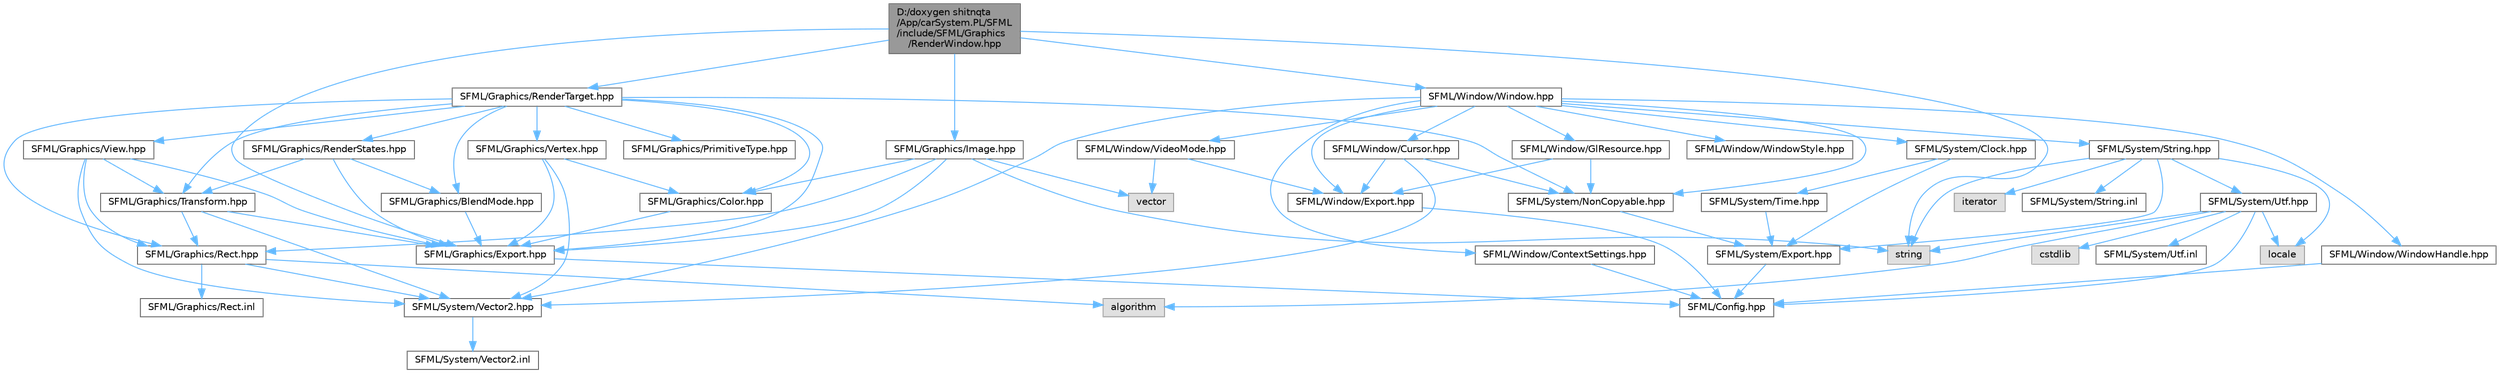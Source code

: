 digraph "D:/doxygen shitnqta/App/carSystem.PL/SFML/include/SFML/Graphics/RenderWindow.hpp"
{
 // INTERACTIVE_SVG=YES
 // LATEX_PDF_SIZE
  bgcolor="transparent";
  edge [fontname=Helvetica,fontsize=10,labelfontname=Helvetica,labelfontsize=10];
  node [fontname=Helvetica,fontsize=10,shape=box,height=0.2,width=0.4];
  Node1 [id="Node000001",label="D:/doxygen shitnqta\l/App/carSystem.PL/SFML\l/include/SFML/Graphics\l/RenderWindow.hpp",height=0.2,width=0.4,color="gray40", fillcolor="grey60", style="filled", fontcolor="black",tooltip=" "];
  Node1 -> Node2 [id="edge79_Node000001_Node000002",color="steelblue1",style="solid",tooltip=" "];
  Node2 [id="Node000002",label="SFML/Graphics/Export.hpp",height=0.2,width=0.4,color="grey40", fillcolor="white", style="filled",URL="$a02206.html",tooltip=" "];
  Node2 -> Node3 [id="edge80_Node000002_Node000003",color="steelblue1",style="solid",tooltip=" "];
  Node3 [id="Node000003",label="SFML/Config.hpp",height=0.2,width=0.4,color="grey40", fillcolor="white", style="filled",URL="$a00359.html",tooltip=" "];
  Node1 -> Node4 [id="edge81_Node000001_Node000004",color="steelblue1",style="solid",tooltip=" "];
  Node4 [id="Node000004",label="SFML/Graphics/RenderTarget.hpp",height=0.2,width=0.4,color="grey40", fillcolor="white", style="filled",URL="$a00410.html",tooltip=" "];
  Node4 -> Node2 [id="edge82_Node000004_Node000002",color="steelblue1",style="solid",tooltip=" "];
  Node4 -> Node5 [id="edge83_Node000004_Node000005",color="steelblue1",style="solid",tooltip=" "];
  Node5 [id="Node000005",label="SFML/Graphics/Color.hpp",height=0.2,width=0.4,color="grey40", fillcolor="white", style="filled",URL="$a00371.html",tooltip=" "];
  Node5 -> Node2 [id="edge84_Node000005_Node000002",color="steelblue1",style="solid",tooltip=" "];
  Node4 -> Node6 [id="edge85_Node000004_Node000006",color="steelblue1",style="solid",tooltip=" "];
  Node6 [id="Node000006",label="SFML/Graphics/Rect.hpp",height=0.2,width=0.4,color="grey40", fillcolor="white", style="filled",URL="$a00398.html",tooltip=" "];
  Node6 -> Node7 [id="edge86_Node000006_Node000007",color="steelblue1",style="solid",tooltip=" "];
  Node7 [id="Node000007",label="SFML/System/Vector2.hpp",height=0.2,width=0.4,color="grey40", fillcolor="white", style="filled",URL="$a00554.html",tooltip=" "];
  Node7 -> Node8 [id="edge87_Node000007_Node000008",color="steelblue1",style="solid",tooltip=" "];
  Node8 [id="Node000008",label="SFML/System/Vector2.inl",height=0.2,width=0.4,color="grey40", fillcolor="white", style="filled",URL="$a00557.html",tooltip=" "];
  Node6 -> Node9 [id="edge88_Node000006_Node000009",color="steelblue1",style="solid",tooltip=" "];
  Node9 [id="Node000009",label="algorithm",height=0.2,width=0.4,color="grey60", fillcolor="#E0E0E0", style="filled",tooltip=" "];
  Node6 -> Node10 [id="edge89_Node000006_Node000010",color="steelblue1",style="solid",tooltip=" "];
  Node10 [id="Node000010",label="SFML/Graphics/Rect.inl",height=0.2,width=0.4,color="grey40", fillcolor="white", style="filled",URL="$a00401.html",tooltip=" "];
  Node4 -> Node11 [id="edge90_Node000004_Node000011",color="steelblue1",style="solid",tooltip=" "];
  Node11 [id="Node000011",label="SFML/Graphics/View.hpp",height=0.2,width=0.4,color="grey40", fillcolor="white", style="filled",URL="$a00449.html",tooltip=" "];
  Node11 -> Node2 [id="edge91_Node000011_Node000002",color="steelblue1",style="solid",tooltip=" "];
  Node11 -> Node6 [id="edge92_Node000011_Node000006",color="steelblue1",style="solid",tooltip=" "];
  Node11 -> Node12 [id="edge93_Node000011_Node000012",color="steelblue1",style="solid",tooltip=" "];
  Node12 [id="Node000012",label="SFML/Graphics/Transform.hpp",height=0.2,width=0.4,color="grey40", fillcolor="white", style="filled",URL="$a00434.html",tooltip=" "];
  Node12 -> Node2 [id="edge94_Node000012_Node000002",color="steelblue1",style="solid",tooltip=" "];
  Node12 -> Node6 [id="edge95_Node000012_Node000006",color="steelblue1",style="solid",tooltip=" "];
  Node12 -> Node7 [id="edge96_Node000012_Node000007",color="steelblue1",style="solid",tooltip=" "];
  Node11 -> Node7 [id="edge97_Node000011_Node000007",color="steelblue1",style="solid",tooltip=" "];
  Node4 -> Node12 [id="edge98_Node000004_Node000012",color="steelblue1",style="solid",tooltip=" "];
  Node4 -> Node13 [id="edge99_Node000004_Node000013",color="steelblue1",style="solid",tooltip=" "];
  Node13 [id="Node000013",label="SFML/Graphics/BlendMode.hpp",height=0.2,width=0.4,color="grey40", fillcolor="white", style="filled",URL="$a00365.html",tooltip=" "];
  Node13 -> Node2 [id="edge100_Node000013_Node000002",color="steelblue1",style="solid",tooltip=" "];
  Node4 -> Node14 [id="edge101_Node000004_Node000014",color="steelblue1",style="solid",tooltip=" "];
  Node14 [id="Node000014",label="SFML/Graphics/RenderStates.hpp",height=0.2,width=0.4,color="grey40", fillcolor="white", style="filled",URL="$a00407.html",tooltip=" "];
  Node14 -> Node2 [id="edge102_Node000014_Node000002",color="steelblue1",style="solid",tooltip=" "];
  Node14 -> Node13 [id="edge103_Node000014_Node000013",color="steelblue1",style="solid",tooltip=" "];
  Node14 -> Node12 [id="edge104_Node000014_Node000012",color="steelblue1",style="solid",tooltip=" "];
  Node4 -> Node15 [id="edge105_Node000004_Node000015",color="steelblue1",style="solid",tooltip=" "];
  Node15 [id="Node000015",label="SFML/Graphics/PrimitiveType.hpp",height=0.2,width=0.4,color="grey40", fillcolor="white", style="filled",URL="$a00395.html",tooltip=" "];
  Node4 -> Node16 [id="edge106_Node000004_Node000016",color="steelblue1",style="solid",tooltip=" "];
  Node16 [id="Node000016",label="SFML/Graphics/Vertex.hpp",height=0.2,width=0.4,color="grey40", fillcolor="white", style="filled",URL="$a00440.html",tooltip=" "];
  Node16 -> Node2 [id="edge107_Node000016_Node000002",color="steelblue1",style="solid",tooltip=" "];
  Node16 -> Node5 [id="edge108_Node000016_Node000005",color="steelblue1",style="solid",tooltip=" "];
  Node16 -> Node7 [id="edge109_Node000016_Node000007",color="steelblue1",style="solid",tooltip=" "];
  Node4 -> Node17 [id="edge110_Node000004_Node000017",color="steelblue1",style="solid",tooltip=" "];
  Node17 [id="Node000017",label="SFML/System/NonCopyable.hpp",height=0.2,width=0.4,color="grey40", fillcolor="white", style="filled",URL="$a00518.html",tooltip=" "];
  Node17 -> Node18 [id="edge111_Node000017_Node000018",color="steelblue1",style="solid",tooltip=" "];
  Node18 [id="Node000018",label="SFML/System/Export.hpp",height=0.2,width=0.4,color="grey40", fillcolor="white", style="filled",URL="$a02212.html",tooltip=" "];
  Node18 -> Node3 [id="edge112_Node000018_Node000003",color="steelblue1",style="solid",tooltip=" "];
  Node1 -> Node19 [id="edge113_Node000001_Node000019",color="steelblue1",style="solid",tooltip=" "];
  Node19 [id="Node000019",label="SFML/Graphics/Image.hpp",height=0.2,width=0.4,color="grey40", fillcolor="white", style="filled",URL="$a00392.html",tooltip=" "];
  Node19 -> Node2 [id="edge114_Node000019_Node000002",color="steelblue1",style="solid",tooltip=" "];
  Node19 -> Node5 [id="edge115_Node000019_Node000005",color="steelblue1",style="solid",tooltip=" "];
  Node19 -> Node6 [id="edge116_Node000019_Node000006",color="steelblue1",style="solid",tooltip=" "];
  Node19 -> Node20 [id="edge117_Node000019_Node000020",color="steelblue1",style="solid",tooltip=" "];
  Node20 [id="Node000020",label="string",height=0.2,width=0.4,color="grey60", fillcolor="#E0E0E0", style="filled",tooltip=" "];
  Node19 -> Node21 [id="edge118_Node000019_Node000021",color="steelblue1",style="solid",tooltip=" "];
  Node21 [id="Node000021",label="vector",height=0.2,width=0.4,color="grey60", fillcolor="#E0E0E0", style="filled",tooltip=" "];
  Node1 -> Node22 [id="edge119_Node000001_Node000022",color="steelblue1",style="solid",tooltip=" "];
  Node22 [id="Node000022",label="SFML/Window/Window.hpp",height=0.2,width=0.4,color="grey40", fillcolor="white", style="filled",URL="$a02218.html",tooltip=" "];
  Node22 -> Node23 [id="edge120_Node000022_Node000023",color="steelblue1",style="solid",tooltip=" "];
  Node23 [id="Node000023",label="SFML/Window/ContextSettings.hpp",height=0.2,width=0.4,color="grey40", fillcolor="white", style="filled",URL="$a00575.html",tooltip=" "];
  Node23 -> Node3 [id="edge121_Node000023_Node000003",color="steelblue1",style="solid",tooltip=" "];
  Node22 -> Node24 [id="edge122_Node000022_Node000024",color="steelblue1",style="solid",tooltip=" "];
  Node24 [id="Node000024",label="SFML/Window/Cursor.hpp",height=0.2,width=0.4,color="grey40", fillcolor="white", style="filled",URL="$a00578.html",tooltip=" "];
  Node24 -> Node25 [id="edge123_Node000024_Node000025",color="steelblue1",style="solid",tooltip=" "];
  Node25 [id="Node000025",label="SFML/Window/Export.hpp",height=0.2,width=0.4,color="grey40", fillcolor="white", style="filled",URL="$a02215.html",tooltip=" "];
  Node25 -> Node3 [id="edge124_Node000025_Node000003",color="steelblue1",style="solid",tooltip=" "];
  Node24 -> Node17 [id="edge125_Node000024_Node000017",color="steelblue1",style="solid",tooltip=" "];
  Node24 -> Node7 [id="edge126_Node000024_Node000007",color="steelblue1",style="solid",tooltip=" "];
  Node22 -> Node25 [id="edge127_Node000022_Node000025",color="steelblue1",style="solid",tooltip=" "];
  Node22 -> Node26 [id="edge128_Node000022_Node000026",color="steelblue1",style="solid",tooltip=" "];
  Node26 [id="Node000026",label="SFML/Window/GlResource.hpp",height=0.2,width=0.4,color="grey40", fillcolor="white", style="filled",URL="$a00584.html",tooltip=" "];
  Node26 -> Node25 [id="edge129_Node000026_Node000025",color="steelblue1",style="solid",tooltip=" "];
  Node26 -> Node17 [id="edge130_Node000026_Node000017",color="steelblue1",style="solid",tooltip=" "];
  Node22 -> Node27 [id="edge131_Node000022_Node000027",color="steelblue1",style="solid",tooltip=" "];
  Node27 [id="Node000027",label="SFML/Window/VideoMode.hpp",height=0.2,width=0.4,color="grey40", fillcolor="white", style="filled",URL="$a00602.html",tooltip=" "];
  Node27 -> Node25 [id="edge132_Node000027_Node000025",color="steelblue1",style="solid",tooltip=" "];
  Node27 -> Node21 [id="edge133_Node000027_Node000021",color="steelblue1",style="solid",tooltip=" "];
  Node22 -> Node28 [id="edge134_Node000022_Node000028",color="steelblue1",style="solid",tooltip=" "];
  Node28 [id="Node000028",label="SFML/Window/WindowHandle.hpp",height=0.2,width=0.4,color="grey40", fillcolor="white", style="filled",URL="$a00608.html",tooltip=" "];
  Node28 -> Node3 [id="edge135_Node000028_Node000003",color="steelblue1",style="solid",tooltip=" "];
  Node22 -> Node29 [id="edge136_Node000022_Node000029",color="steelblue1",style="solid",tooltip=" "];
  Node29 [id="Node000029",label="SFML/Window/WindowStyle.hpp",height=0.2,width=0.4,color="grey40", fillcolor="white", style="filled",URL="$a00611.html",tooltip=" "];
  Node22 -> Node30 [id="edge137_Node000022_Node000030",color="steelblue1",style="solid",tooltip=" "];
  Node30 [id="Node000030",label="SFML/System/Clock.hpp",height=0.2,width=0.4,color="grey40", fillcolor="white", style="filled",URL="$a00494.html",tooltip=" "];
  Node30 -> Node18 [id="edge138_Node000030_Node000018",color="steelblue1",style="solid",tooltip=" "];
  Node30 -> Node31 [id="edge139_Node000030_Node000031",color="steelblue1",style="solid",tooltip=" "];
  Node31 [id="Node000031",label="SFML/System/Time.hpp",height=0.2,width=0.4,color="grey40", fillcolor="white", style="filled",URL="$a00545.html",tooltip=" "];
  Node31 -> Node18 [id="edge140_Node000031_Node000018",color="steelblue1",style="solid",tooltip=" "];
  Node22 -> Node17 [id="edge141_Node000022_Node000017",color="steelblue1",style="solid",tooltip=" "];
  Node22 -> Node32 [id="edge142_Node000022_Node000032",color="steelblue1",style="solid",tooltip=" "];
  Node32 [id="Node000032",label="SFML/System/String.hpp",height=0.2,width=0.4,color="grey40", fillcolor="white", style="filled",URL="$a00524.html",tooltip=" "];
  Node32 -> Node18 [id="edge143_Node000032_Node000018",color="steelblue1",style="solid",tooltip=" "];
  Node32 -> Node33 [id="edge144_Node000032_Node000033",color="steelblue1",style="solid",tooltip=" "];
  Node33 [id="Node000033",label="SFML/System/Utf.hpp",height=0.2,width=0.4,color="grey40", fillcolor="white", style="filled",URL="$a00548.html",tooltip=" "];
  Node33 -> Node3 [id="edge145_Node000033_Node000003",color="steelblue1",style="solid",tooltip=" "];
  Node33 -> Node9 [id="edge146_Node000033_Node000009",color="steelblue1",style="solid",tooltip=" "];
  Node33 -> Node34 [id="edge147_Node000033_Node000034",color="steelblue1",style="solid",tooltip=" "];
  Node34 [id="Node000034",label="locale",height=0.2,width=0.4,color="grey60", fillcolor="#E0E0E0", style="filled",tooltip=" "];
  Node33 -> Node20 [id="edge148_Node000033_Node000020",color="steelblue1",style="solid",tooltip=" "];
  Node33 -> Node35 [id="edge149_Node000033_Node000035",color="steelblue1",style="solid",tooltip=" "];
  Node35 [id="Node000035",label="cstdlib",height=0.2,width=0.4,color="grey60", fillcolor="#E0E0E0", style="filled",tooltip=" "];
  Node33 -> Node36 [id="edge150_Node000033_Node000036",color="steelblue1",style="solid",tooltip=" "];
  Node36 [id="Node000036",label="SFML/System/Utf.inl",height=0.2,width=0.4,color="grey40", fillcolor="white", style="filled",URL="$a00551.html",tooltip=" "];
  Node32 -> Node37 [id="edge151_Node000032_Node000037",color="steelblue1",style="solid",tooltip=" "];
  Node37 [id="Node000037",label="iterator",height=0.2,width=0.4,color="grey60", fillcolor="#E0E0E0", style="filled",tooltip=" "];
  Node32 -> Node34 [id="edge152_Node000032_Node000034",color="steelblue1",style="solid",tooltip=" "];
  Node32 -> Node20 [id="edge153_Node000032_Node000020",color="steelblue1",style="solid",tooltip=" "];
  Node32 -> Node38 [id="edge154_Node000032_Node000038",color="steelblue1",style="solid",tooltip=" "];
  Node38 [id="Node000038",label="SFML/System/String.inl",height=0.2,width=0.4,color="grey40", fillcolor="white", style="filled",URL="$a00527.html",tooltip=" "];
  Node22 -> Node7 [id="edge155_Node000022_Node000007",color="steelblue1",style="solid",tooltip=" "];
  Node1 -> Node20 [id="edge156_Node000001_Node000020",color="steelblue1",style="solid",tooltip=" "];
}

